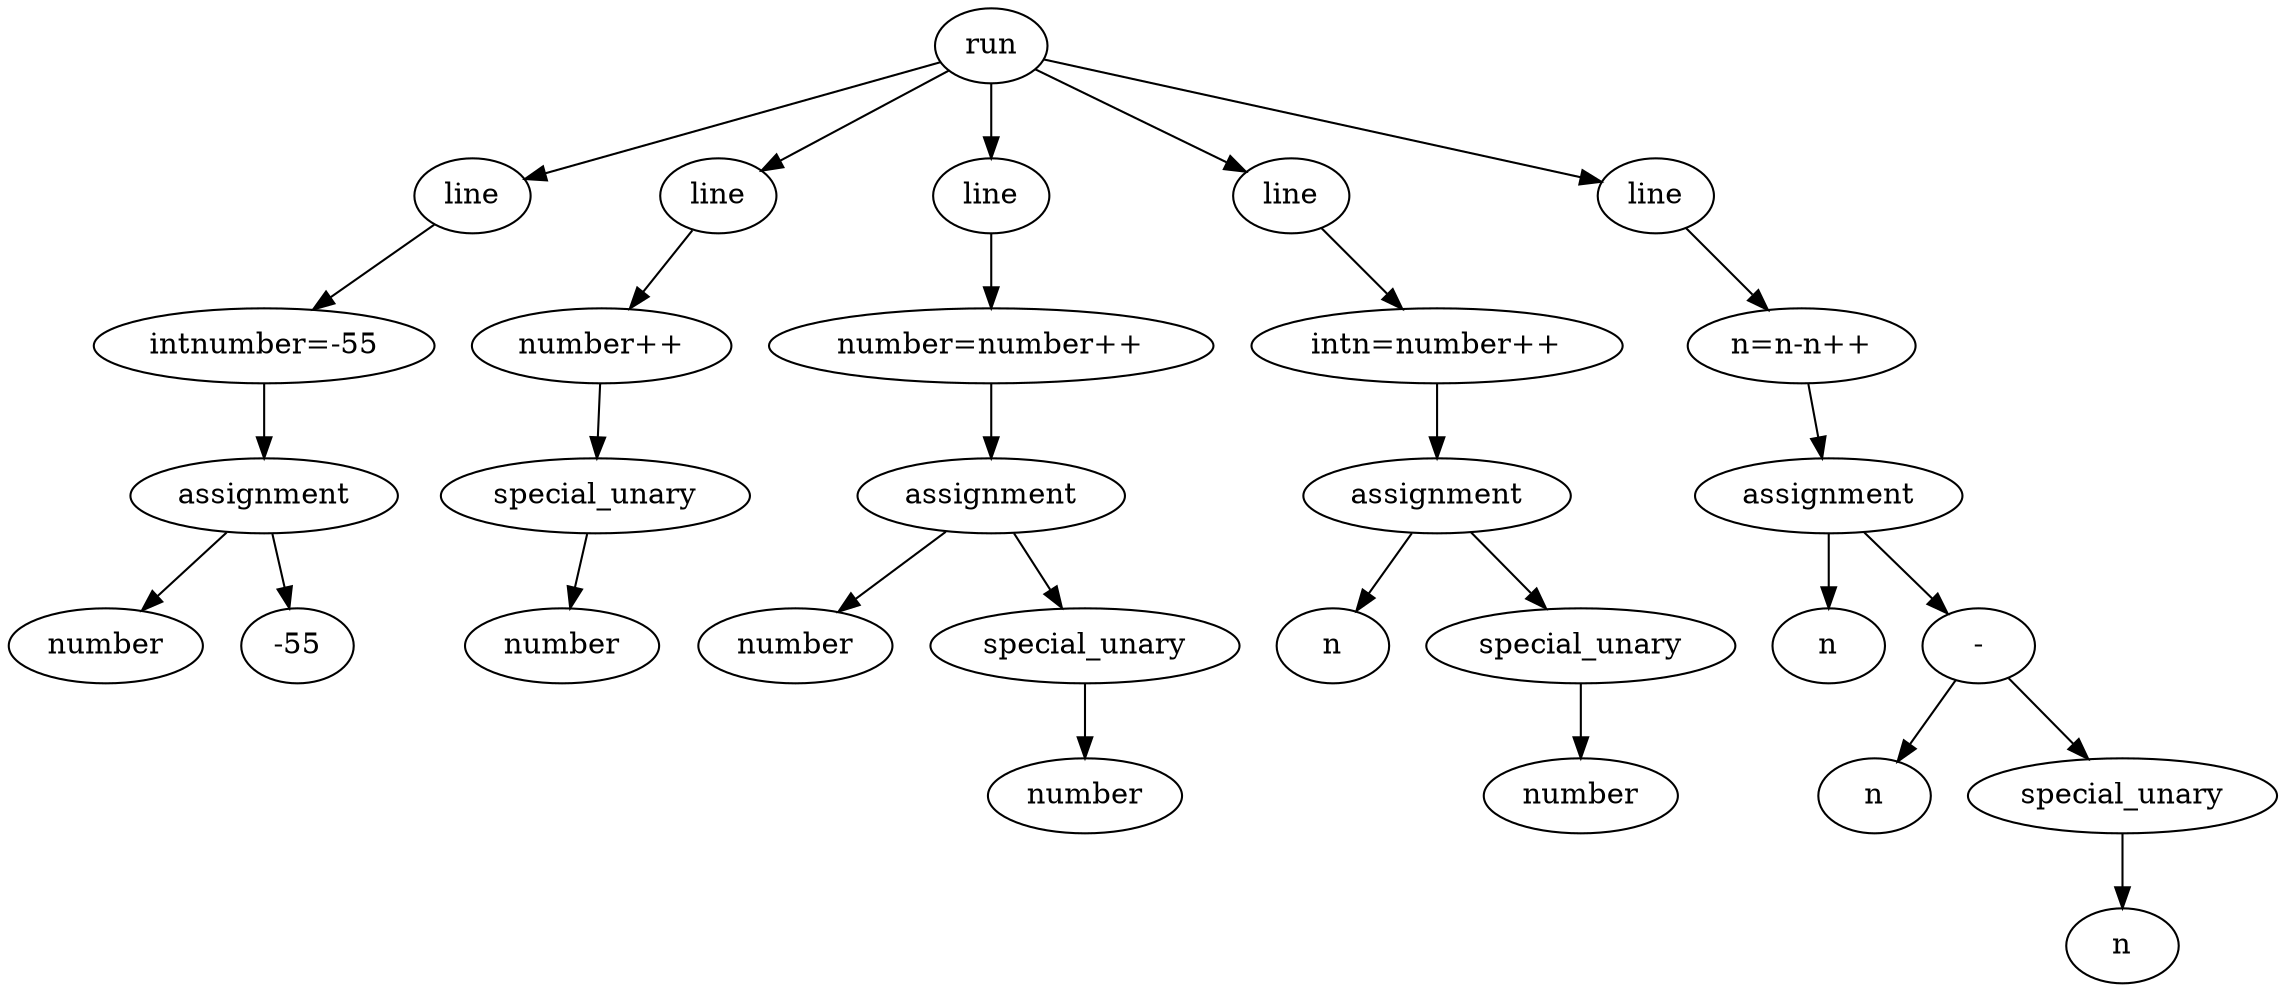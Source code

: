 digraph {
	8785898657979 [label=run]
	8785898727539 [label=line]
	8785898657979 -> 8785898727539
	8785898727527 [label="intnumber=-55"]
	8785898727539 -> 8785898727527
	8785898727887 [label=assignment]
	8785898727527 -> 8785898727887
	8785898727554 [label=number]
	8785898727887 -> 8785898727554
	8785898727668 [label=-55]
	8785898727887 -> 8785898727668
	8785898727545 [label=line]
	8785898657979 -> 8785898727545
	8785898727596 [label="number++"]
	8785898727545 -> 8785898727596
	8785898727662 [label=special_unary]
	8785898727596 -> 8785898727662
	8785898727653 [label=number]
	8785898727662 -> 8785898727653
	8785898728199 [label=line]
	8785898657979 -> 8785898728199
	8785898728211 [label="number=number++"]
	8785898728199 -> 8785898728211
	8785898728217 [label=assignment]
	8785898728211 -> 8785898728217
	8785898727827 [label=number]
	8785898728217 -> 8785898727827
	8785898727785 [label=special_unary]
	8785898728217 -> 8785898727785
	8785898728073 [label=number]
	8785898727785 -> 8785898728073
	8785898727815 [label=line]
	8785898657979 -> 8785898727815
	8785898728208 [label="intn=number++"]
	8785898727815 -> 8785898728208
	8785898728196 [label=assignment]
	8785898728208 -> 8785898728196
	8785898727650 [label=n]
	8785898728196 -> 8785898727650
	8785898728376 [label=special_unary]
	8785898728196 -> 8785898728376
	8785898728406 [label=number]
	8785898728376 -> 8785898728406
	8785898728409 [label=line]
	8785898657979 -> 8785898728409
	8785898728418 [label="n=n-n++"]
	8785898728409 -> 8785898728418
	8785898727821 [label=assignment]
	8785898728418 -> 8785898727821
	8785898727869 [label=n]
	8785898727821 -> 8785898727869
	8785898727872 [label="-"]
	8785898727821 -> 8785898727872
	8785898728358 [label=n]
	8785898727872 -> 8785898728358
	8785898728235 [label=special_unary]
	8785898727872 -> 8785898728235
	8785898727611 [label=n]
	8785898728235 -> 8785898727611
}
